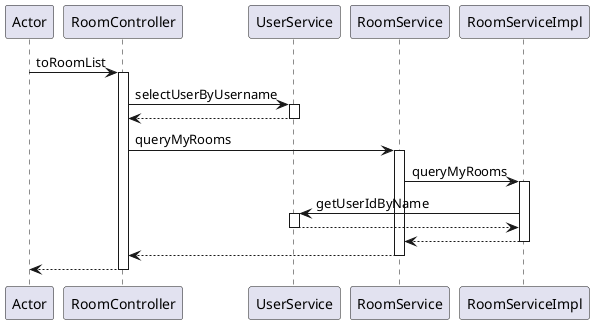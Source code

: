 @startuml
participant Actor
Actor -> RoomController : toRoomList
activate RoomController
RoomController -> UserService : selectUserByUsername
activate UserService
UserService --> RoomController
deactivate UserService
RoomController -> RoomService : queryMyRooms
activate RoomService
RoomService -> RoomServiceImpl : queryMyRooms
activate RoomServiceImpl
RoomServiceImpl -> UserService : getUserIdByName
activate UserService
UserService --> RoomServiceImpl
deactivate UserService
RoomServiceImpl --> RoomService
deactivate RoomServiceImpl
RoomService --> RoomController
deactivate RoomService
return
@enduml